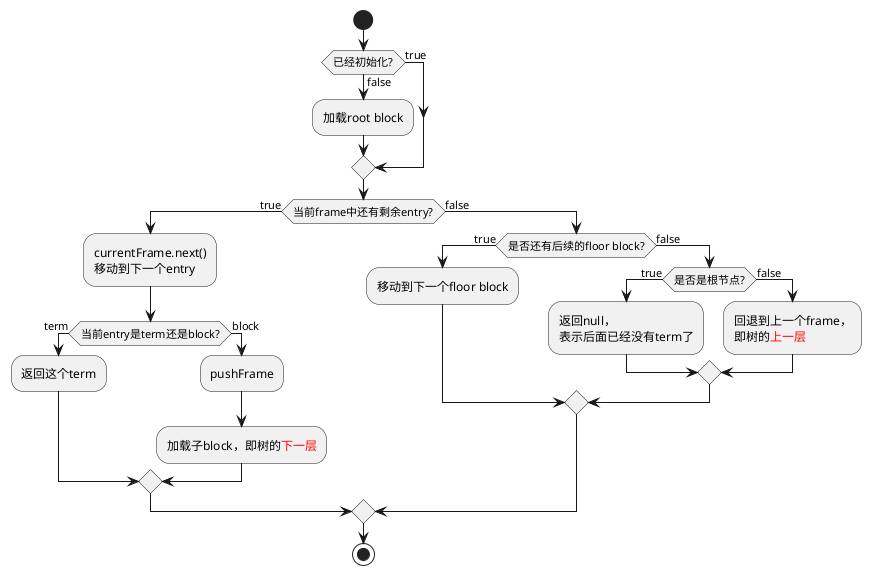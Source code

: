 @startuml
'https://plantuml.com/activity-diagram-beta

start
if (已经初始化?) then(true)
else(false)
  :加载root block;
endif

if (当前frame中还有剩余entry?) then(true)
  :currentFrame.next()\n移动到下一个entry;
  if (当前entry是term还是block?) then (term)
    :返回这个term;
  else (block)
    :pushFrame;
    :加载子block，即树的<font color="red">下一层</font>;
  endif
else(false)
  if (是否还有后续的floor block?) then(true)
    :移动到下一个floor block;
  else (false)
    if (是否是根节点?) then(true)
      :返回null，\n表示后面已经没有term了;
    else (false)
      :回退到上一个frame，\n即树的<font color="red">上一层</font>;
    endif
  endif
endif


stop

@enduml